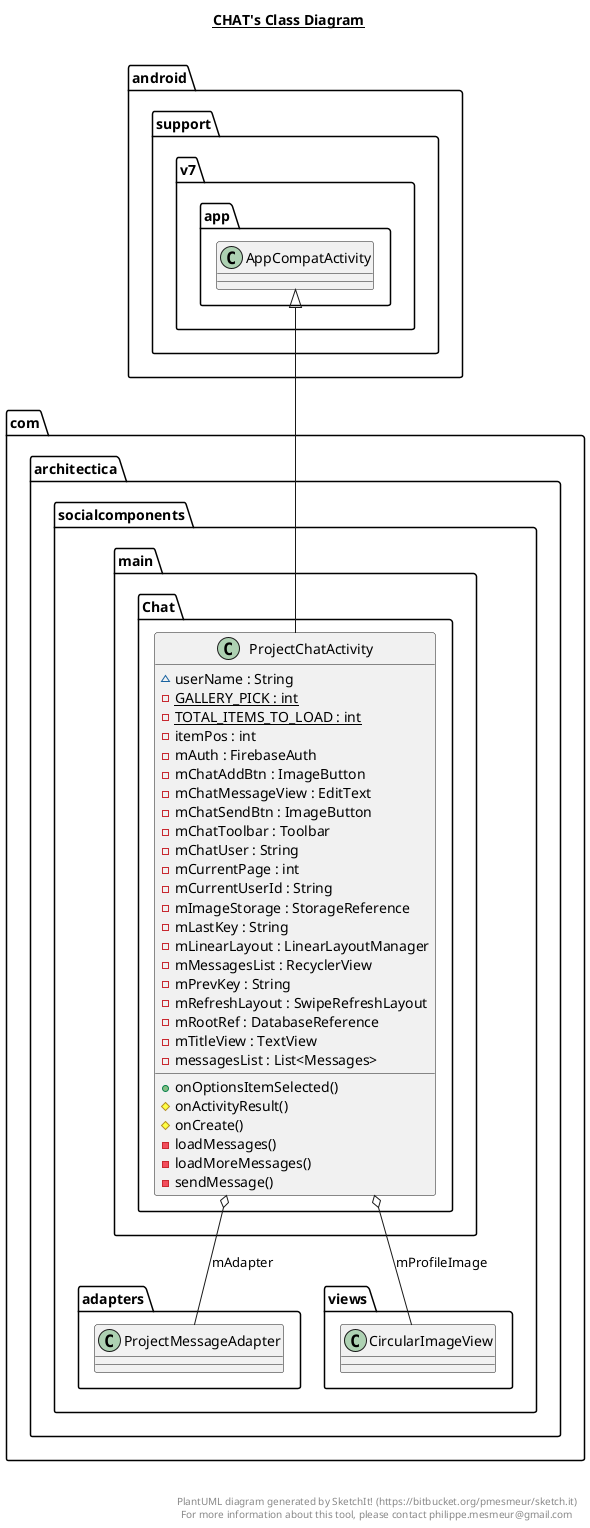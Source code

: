 @startuml

title __CHAT's Class Diagram__\n

  namespace com.architectica.socialcomponents {
    namespace main.Chat {
      class com.architectica.socialcomponents.main.Chat.ProjectChatActivity {
          ~ userName : String
          {static} - GALLERY_PICK : int
          {static} - TOTAL_ITEMS_TO_LOAD : int
          - itemPos : int
          - mAuth : FirebaseAuth
          - mChatAddBtn : ImageButton
          - mChatMessageView : EditText
          - mChatSendBtn : ImageButton
          - mChatToolbar : Toolbar
          - mChatUser : String
          - mCurrentPage : int
          - mCurrentUserId : String
          - mImageStorage : StorageReference
          - mLastKey : String
          - mLinearLayout : LinearLayoutManager
          - mMessagesList : RecyclerView
          - mPrevKey : String
          - mRefreshLayout : SwipeRefreshLayout
          - mRootRef : DatabaseReference
          - mTitleView : TextView
          - messagesList : List<Messages>
          + onOptionsItemSelected()
          # onActivityResult()
          # onCreate()
          - loadMessages()
          - loadMoreMessages()
          - sendMessage()
      }
    }
  }
  

  com.architectica.socialcomponents.main.Chat.ProjectChatActivity -up-|> android.support.v7.app.AppCompatActivity
  com.architectica.socialcomponents.main.Chat.ProjectChatActivity o-- com.architectica.socialcomponents.adapters.ProjectMessageAdapter : mAdapter
  com.architectica.socialcomponents.main.Chat.ProjectChatActivity o-- com.architectica.socialcomponents.views.CircularImageView : mProfileImage


right footer


PlantUML diagram generated by SketchIt! (https://bitbucket.org/pmesmeur/sketch.it)
For more information about this tool, please contact philippe.mesmeur@gmail.com
endfooter

@enduml
